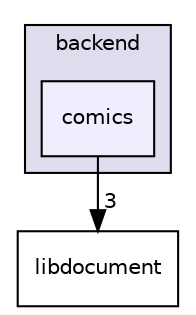 digraph "evince-master/backend/comics" {
  compound=true
  node [ fontsize="10", fontname="Helvetica"];
  edge [ labelfontsize="10", labelfontname="Helvetica"];
  subgraph clusterdir_df8aa77a9614fb61c4d7f3b0249f87b4 {
    graph [ bgcolor="#ddddee", pencolor="black", label="backend" fontname="Helvetica", fontsize="10", URL="dir_df8aa77a9614fb61c4d7f3b0249f87b4.html"]
  dir_62d5c4fd963ae06962ef732fa75a9902 [shape=box, label="comics", style="filled", fillcolor="#eeeeff", pencolor="black", URL="dir_62d5c4fd963ae06962ef732fa75a9902.html"];
  }
  dir_8afe8fb5d511b91003daab0546f13589 [shape=box label="libdocument" URL="dir_8afe8fb5d511b91003daab0546f13589.html"];
  dir_62d5c4fd963ae06962ef732fa75a9902->dir_8afe8fb5d511b91003daab0546f13589 [headlabel="3", labeldistance=1.5 headhref="dir_000002_000014.html"];
}
